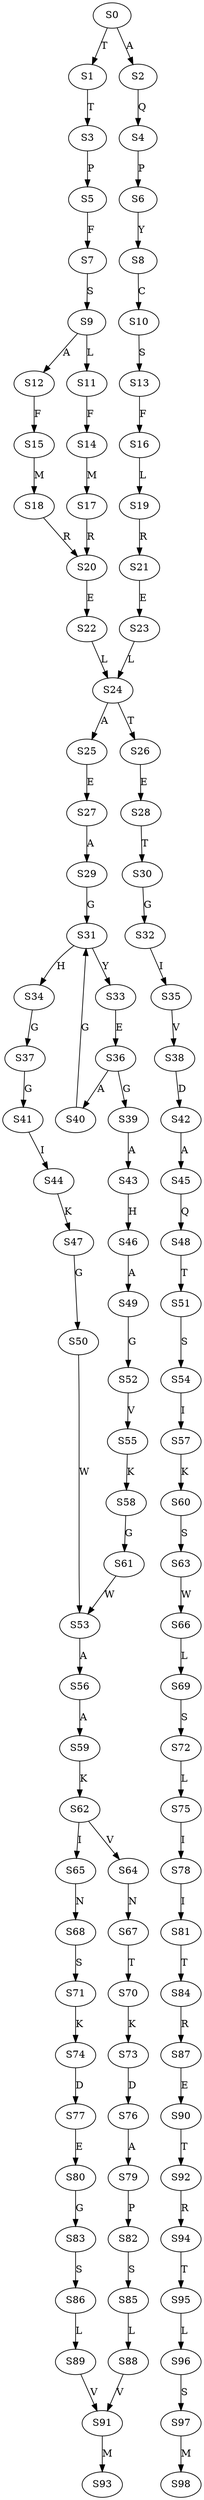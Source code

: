 strict digraph  {
	S0 -> S1 [ label = T ];
	S0 -> S2 [ label = A ];
	S1 -> S3 [ label = T ];
	S2 -> S4 [ label = Q ];
	S3 -> S5 [ label = P ];
	S4 -> S6 [ label = P ];
	S5 -> S7 [ label = F ];
	S6 -> S8 [ label = Y ];
	S7 -> S9 [ label = S ];
	S8 -> S10 [ label = C ];
	S9 -> S11 [ label = L ];
	S9 -> S12 [ label = A ];
	S10 -> S13 [ label = S ];
	S11 -> S14 [ label = F ];
	S12 -> S15 [ label = F ];
	S13 -> S16 [ label = F ];
	S14 -> S17 [ label = M ];
	S15 -> S18 [ label = M ];
	S16 -> S19 [ label = L ];
	S17 -> S20 [ label = R ];
	S18 -> S20 [ label = R ];
	S19 -> S21 [ label = R ];
	S20 -> S22 [ label = E ];
	S21 -> S23 [ label = E ];
	S22 -> S24 [ label = L ];
	S23 -> S24 [ label = L ];
	S24 -> S25 [ label = A ];
	S24 -> S26 [ label = T ];
	S25 -> S27 [ label = E ];
	S26 -> S28 [ label = E ];
	S27 -> S29 [ label = A ];
	S28 -> S30 [ label = T ];
	S29 -> S31 [ label = G ];
	S30 -> S32 [ label = G ];
	S31 -> S33 [ label = Y ];
	S31 -> S34 [ label = H ];
	S32 -> S35 [ label = I ];
	S33 -> S36 [ label = E ];
	S34 -> S37 [ label = G ];
	S35 -> S38 [ label = V ];
	S36 -> S39 [ label = G ];
	S36 -> S40 [ label = A ];
	S37 -> S41 [ label = G ];
	S38 -> S42 [ label = D ];
	S39 -> S43 [ label = A ];
	S40 -> S31 [ label = G ];
	S41 -> S44 [ label = I ];
	S42 -> S45 [ label = A ];
	S43 -> S46 [ label = H ];
	S44 -> S47 [ label = K ];
	S45 -> S48 [ label = Q ];
	S46 -> S49 [ label = A ];
	S47 -> S50 [ label = G ];
	S48 -> S51 [ label = T ];
	S49 -> S52 [ label = G ];
	S50 -> S53 [ label = W ];
	S51 -> S54 [ label = S ];
	S52 -> S55 [ label = V ];
	S53 -> S56 [ label = A ];
	S54 -> S57 [ label = I ];
	S55 -> S58 [ label = K ];
	S56 -> S59 [ label = A ];
	S57 -> S60 [ label = K ];
	S58 -> S61 [ label = G ];
	S59 -> S62 [ label = K ];
	S60 -> S63 [ label = S ];
	S61 -> S53 [ label = W ];
	S62 -> S64 [ label = V ];
	S62 -> S65 [ label = I ];
	S63 -> S66 [ label = W ];
	S64 -> S67 [ label = N ];
	S65 -> S68 [ label = N ];
	S66 -> S69 [ label = L ];
	S67 -> S70 [ label = T ];
	S68 -> S71 [ label = S ];
	S69 -> S72 [ label = S ];
	S70 -> S73 [ label = K ];
	S71 -> S74 [ label = K ];
	S72 -> S75 [ label = L ];
	S73 -> S76 [ label = D ];
	S74 -> S77 [ label = D ];
	S75 -> S78 [ label = I ];
	S76 -> S79 [ label = A ];
	S77 -> S80 [ label = E ];
	S78 -> S81 [ label = I ];
	S79 -> S82 [ label = P ];
	S80 -> S83 [ label = G ];
	S81 -> S84 [ label = T ];
	S82 -> S85 [ label = S ];
	S83 -> S86 [ label = S ];
	S84 -> S87 [ label = R ];
	S85 -> S88 [ label = L ];
	S86 -> S89 [ label = L ];
	S87 -> S90 [ label = E ];
	S88 -> S91 [ label = V ];
	S89 -> S91 [ label = V ];
	S90 -> S92 [ label = T ];
	S91 -> S93 [ label = M ];
	S92 -> S94 [ label = R ];
	S94 -> S95 [ label = T ];
	S95 -> S96 [ label = L ];
	S96 -> S97 [ label = S ];
	S97 -> S98 [ label = M ];
}
